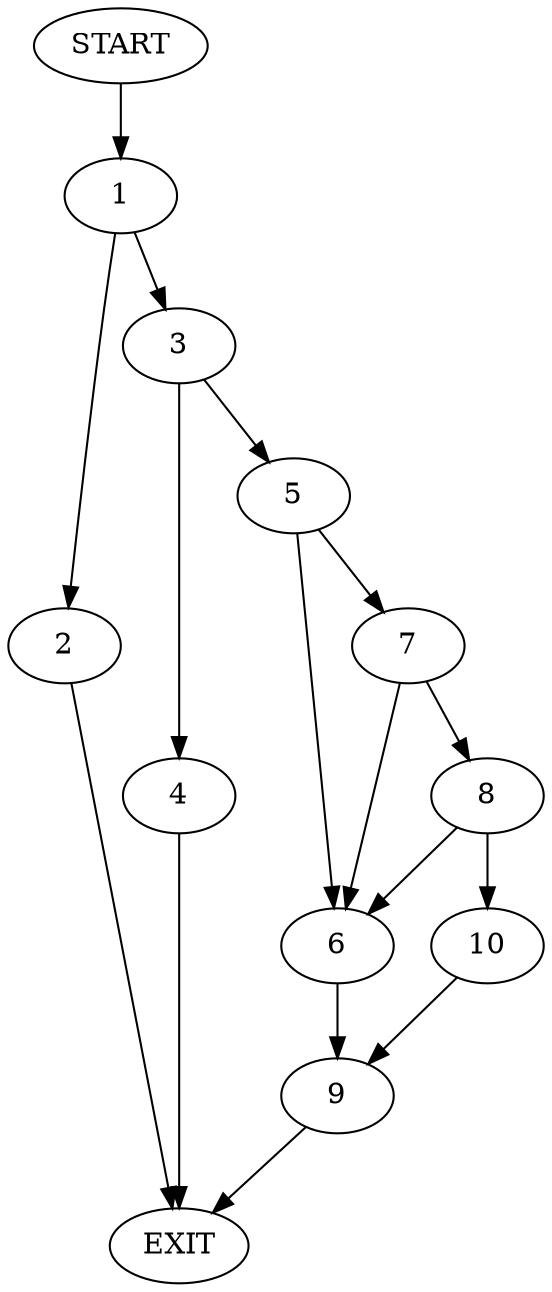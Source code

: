 digraph {
0 [label="START"]
11 [label="EXIT"]
0 -> 1
1 -> 2
1 -> 3
2 -> 11
3 -> 4
3 -> 5
5 -> 6
5 -> 7
4 -> 11
7 -> 6
7 -> 8
6 -> 9
8 -> 6
8 -> 10
10 -> 9
9 -> 11
}

